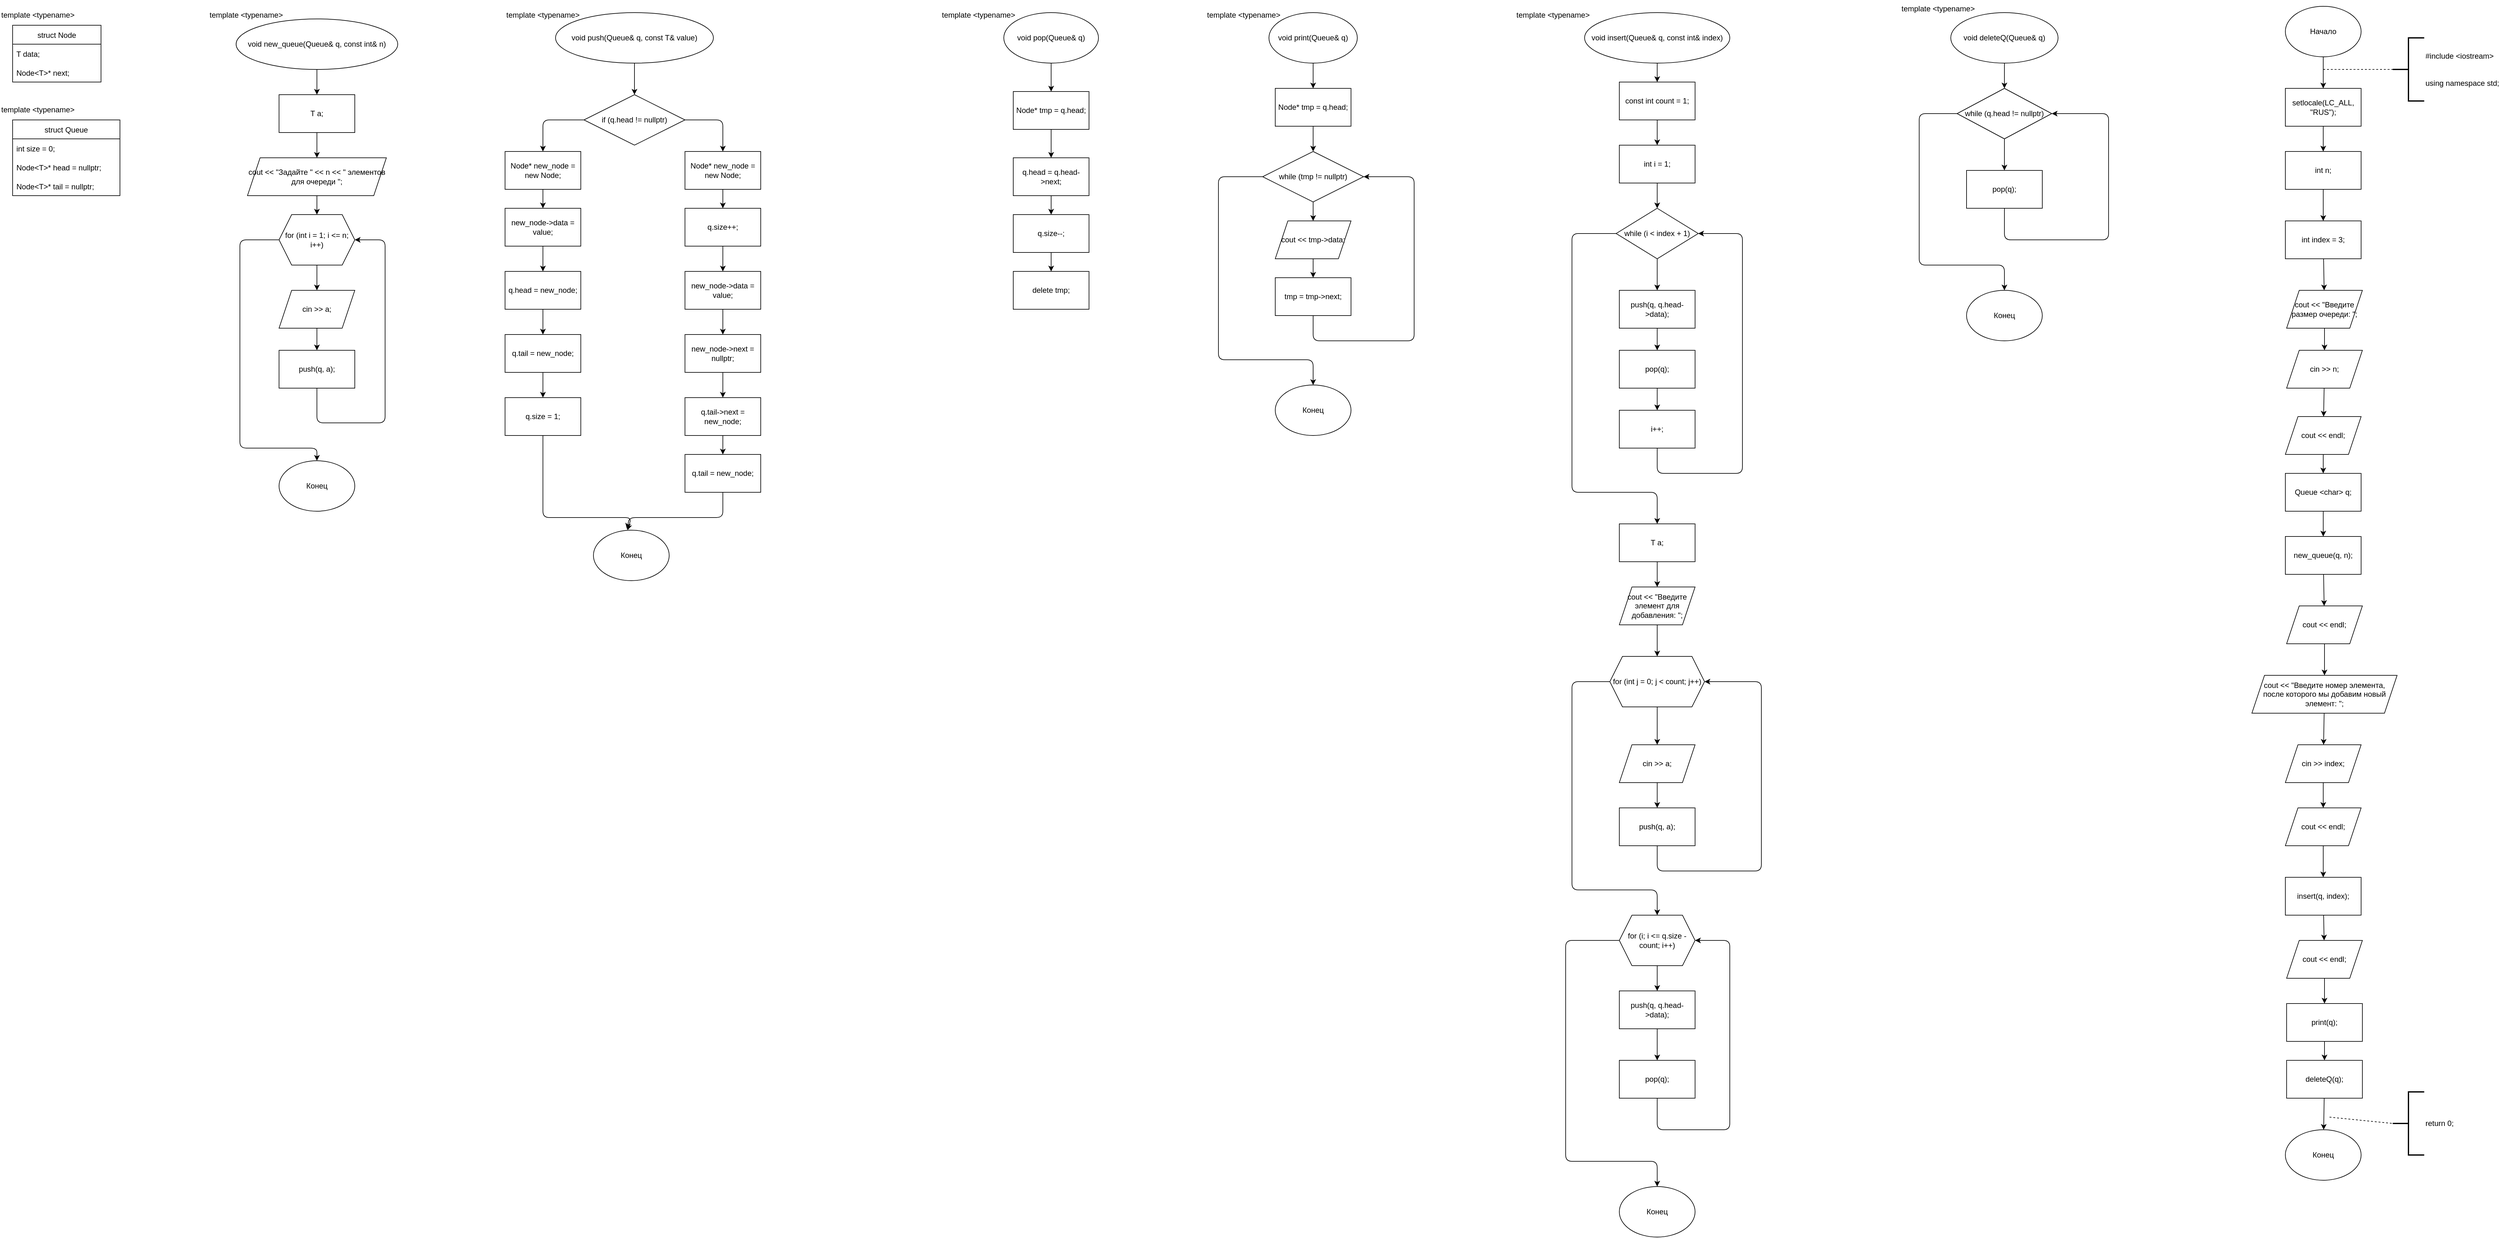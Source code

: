 <mxfile>
    <diagram id="CNbUgCN-7BdZedHb6hDY" name="Страница 1">
        <mxGraphModel dx="1118" dy="790" grid="1" gridSize="10" guides="1" tooltips="1" connect="1" arrows="1" fold="1" page="1" pageScale="1" pageWidth="827" pageHeight="1169" math="0" shadow="0">
            <root>
                <mxCell id="0"/>
                <mxCell id="1" parent="0"/>
                <mxCell id="2" value="struct Node" style="swimlane;fontStyle=0;childLayout=stackLayout;horizontal=1;startSize=30;horizontalStack=0;resizeParent=1;resizeParentMax=0;resizeLast=0;collapsible=1;marginBottom=0;" vertex="1" parent="1">
                    <mxGeometry x="60" y="40" width="140" height="90" as="geometry"/>
                </mxCell>
                <mxCell id="3" value="T data;" style="text;strokeColor=none;fillColor=none;align=left;verticalAlign=middle;spacingLeft=4;spacingRight=4;overflow=hidden;points=[[0,0.5],[1,0.5]];portConstraint=eastwest;rotatable=0;" vertex="1" parent="2">
                    <mxGeometry y="30" width="140" height="30" as="geometry"/>
                </mxCell>
                <mxCell id="4" value="Node&lt;T&gt;* next;" style="text;strokeColor=none;fillColor=none;align=left;verticalAlign=middle;spacingLeft=4;spacingRight=4;overflow=hidden;points=[[0,0.5],[1,0.5]];portConstraint=eastwest;rotatable=0;" vertex="1" parent="2">
                    <mxGeometry y="60" width="140" height="30" as="geometry"/>
                </mxCell>
                <mxCell id="6" value="template &amp;lt;typename&amp;gt;" style="text;whiteSpace=wrap;html=1;" vertex="1" parent="1">
                    <mxGeometry x="40" y="10" width="140" height="30" as="geometry"/>
                </mxCell>
                <mxCell id="7" value="struct Queue" style="swimlane;fontStyle=0;childLayout=stackLayout;horizontal=1;startSize=30;horizontalStack=0;resizeParent=1;resizeParentMax=0;resizeLast=0;collapsible=1;marginBottom=0;" vertex="1" parent="1">
                    <mxGeometry x="60" y="190" width="170" height="120" as="geometry"/>
                </mxCell>
                <mxCell id="8" value="int size = 0;" style="text;strokeColor=none;fillColor=none;align=left;verticalAlign=middle;spacingLeft=4;spacingRight=4;overflow=hidden;points=[[0,0.5],[1,0.5]];portConstraint=eastwest;rotatable=0;" vertex="1" parent="7">
                    <mxGeometry y="30" width="170" height="30" as="geometry"/>
                </mxCell>
                <mxCell id="9" value="Node&lt;T&gt;* head = nullptr;" style="text;strokeColor=none;fillColor=none;align=left;verticalAlign=middle;spacingLeft=4;spacingRight=4;overflow=hidden;points=[[0,0.5],[1,0.5]];portConstraint=eastwest;rotatable=0;" vertex="1" parent="7">
                    <mxGeometry y="60" width="170" height="30" as="geometry"/>
                </mxCell>
                <mxCell id="10" value="Node&lt;T&gt;* tail = nullptr;" style="text;strokeColor=none;fillColor=none;align=left;verticalAlign=middle;spacingLeft=4;spacingRight=4;overflow=hidden;points=[[0,0.5],[1,0.5]];portConstraint=eastwest;rotatable=0;" vertex="1" parent="7">
                    <mxGeometry y="90" width="170" height="30" as="geometry"/>
                </mxCell>
                <mxCell id="11" value="template &amp;lt;typename&amp;gt;" style="text;whiteSpace=wrap;html=1;" vertex="1" parent="1">
                    <mxGeometry x="40" y="160" width="140" height="30" as="geometry"/>
                </mxCell>
                <mxCell id="15" value="" style="edgeStyle=none;html=1;" edge="1" parent="1" source="12" target="14">
                    <mxGeometry relative="1" as="geometry"/>
                </mxCell>
                <mxCell id="12" value="void new_queue(Queue&lt;T&gt;&amp; q, const int&amp; n)" style="ellipse;whiteSpace=wrap;html=1;" vertex="1" parent="1">
                    <mxGeometry x="414" y="30" width="256" height="80" as="geometry"/>
                </mxCell>
                <mxCell id="13" value="template &amp;lt;typename&amp;gt;" style="text;whiteSpace=wrap;html=1;" vertex="1" parent="1">
                    <mxGeometry x="370" y="10" width="140" height="30" as="geometry"/>
                </mxCell>
                <mxCell id="18" value="" style="edgeStyle=none;html=1;" edge="1" parent="1" source="14" target="17">
                    <mxGeometry relative="1" as="geometry"/>
                </mxCell>
                <mxCell id="14" value="T a;" style="rounded=0;whiteSpace=wrap;html=1;" vertex="1" parent="1">
                    <mxGeometry x="482" y="150" width="120" height="60" as="geometry"/>
                </mxCell>
                <mxCell id="20" value="" style="edgeStyle=none;html=1;" edge="1" parent="1" source="17" target="19">
                    <mxGeometry relative="1" as="geometry"/>
                </mxCell>
                <mxCell id="17" value="cout &lt;&lt; &quot;Задайте &quot; &lt;&lt; n &lt;&lt; &quot; элементов для очереди &quot;;" style="shape=parallelogram;perimeter=parallelogramPerimeter;whiteSpace=wrap;html=1;fixedSize=1;" vertex="1" parent="1">
                    <mxGeometry x="432" y="250" width="220" height="60" as="geometry"/>
                </mxCell>
                <mxCell id="22" value="" style="edgeStyle=none;html=1;" edge="1" parent="1" source="19" target="21">
                    <mxGeometry relative="1" as="geometry"/>
                </mxCell>
                <mxCell id="27" style="edgeStyle=none;html=1;" edge="1" parent="1" source="19" target="26">
                    <mxGeometry relative="1" as="geometry">
                        <Array as="points">
                            <mxPoint x="420" y="380"/>
                            <mxPoint x="420" y="710"/>
                            <mxPoint x="542" y="710"/>
                        </Array>
                    </mxGeometry>
                </mxCell>
                <mxCell id="19" value="for (int i = 1; i &lt;= n; i++)" style="shape=hexagon;perimeter=hexagonPerimeter2;whiteSpace=wrap;html=1;fixedSize=1;" vertex="1" parent="1">
                    <mxGeometry x="482" y="340" width="120" height="80" as="geometry"/>
                </mxCell>
                <mxCell id="24" value="" style="edgeStyle=none;html=1;" edge="1" parent="1" source="21" target="23">
                    <mxGeometry relative="1" as="geometry"/>
                </mxCell>
                <mxCell id="21" value="cin &gt;&gt; a;" style="shape=parallelogram;perimeter=parallelogramPerimeter;whiteSpace=wrap;html=1;fixedSize=1;" vertex="1" parent="1">
                    <mxGeometry x="482" y="460" width="120" height="60" as="geometry"/>
                </mxCell>
                <mxCell id="25" style="edgeStyle=none;html=1;entryX=1;entryY=0.5;entryDx=0;entryDy=0;" edge="1" parent="1" source="23" target="19">
                    <mxGeometry relative="1" as="geometry">
                        <Array as="points">
                            <mxPoint x="542" y="670"/>
                            <mxPoint x="650" y="670"/>
                            <mxPoint x="650" y="380"/>
                        </Array>
                    </mxGeometry>
                </mxCell>
                <mxCell id="23" value="push(q, a);" style="rounded=0;whiteSpace=wrap;html=1;" vertex="1" parent="1">
                    <mxGeometry x="482" y="555" width="120" height="60" as="geometry"/>
                </mxCell>
                <mxCell id="26" value="Конец" style="ellipse;whiteSpace=wrap;html=1;" vertex="1" parent="1">
                    <mxGeometry x="482" y="730" width="120" height="80" as="geometry"/>
                </mxCell>
                <mxCell id="32" value="" style="edgeStyle=none;html=1;" edge="1" parent="1" source="28" target="31">
                    <mxGeometry relative="1" as="geometry"/>
                </mxCell>
                <mxCell id="28" value="void push(Queue&lt;T&gt;&amp; q, const T&amp; value)" style="ellipse;whiteSpace=wrap;html=1;" vertex="1" parent="1">
                    <mxGeometry x="920" y="20" width="250" height="80" as="geometry"/>
                </mxCell>
                <mxCell id="30" value="template &amp;lt;typename&amp;gt;" style="text;whiteSpace=wrap;html=1;" vertex="1" parent="1">
                    <mxGeometry x="840" y="10" width="140" height="30" as="geometry"/>
                </mxCell>
                <mxCell id="34" style="edgeStyle=none;html=1;entryX=0.5;entryY=0;entryDx=0;entryDy=0;" edge="1" parent="1" source="31" target="33">
                    <mxGeometry relative="1" as="geometry">
                        <Array as="points">
                            <mxPoint x="1185" y="190"/>
                        </Array>
                    </mxGeometry>
                </mxCell>
                <mxCell id="48" style="edgeStyle=none;html=1;entryX=0.5;entryY=0;entryDx=0;entryDy=0;" edge="1" parent="1" source="31" target="45">
                    <mxGeometry relative="1" as="geometry">
                        <Array as="points">
                            <mxPoint x="900" y="190"/>
                        </Array>
                    </mxGeometry>
                </mxCell>
                <mxCell id="31" value="if (q.head != nullptr)" style="rhombus;whiteSpace=wrap;html=1;" vertex="1" parent="1">
                    <mxGeometry x="965" y="150" width="160" height="80" as="geometry"/>
                </mxCell>
                <mxCell id="36" value="" style="edgeStyle=none;html=1;" edge="1" parent="1" source="33" target="35">
                    <mxGeometry relative="1" as="geometry"/>
                </mxCell>
                <mxCell id="33" value="Node&lt;T&gt;* new_node = new Node&lt;T&gt;;" style="rounded=0;whiteSpace=wrap;html=1;" vertex="1" parent="1">
                    <mxGeometry x="1125" y="240" width="120" height="60" as="geometry"/>
                </mxCell>
                <mxCell id="38" value="" style="edgeStyle=none;html=1;" edge="1" parent="1" source="35" target="37">
                    <mxGeometry relative="1" as="geometry"/>
                </mxCell>
                <mxCell id="35" value="q.size++;" style="rounded=0;whiteSpace=wrap;html=1;" vertex="1" parent="1">
                    <mxGeometry x="1125" y="330" width="120" height="60" as="geometry"/>
                </mxCell>
                <mxCell id="40" value="" style="edgeStyle=none;html=1;" edge="1" parent="1" source="37" target="39">
                    <mxGeometry relative="1" as="geometry"/>
                </mxCell>
                <mxCell id="37" value="new_node-&gt;data = value;" style="rounded=0;whiteSpace=wrap;html=1;" vertex="1" parent="1">
                    <mxGeometry x="1125" y="430" width="120" height="60" as="geometry"/>
                </mxCell>
                <mxCell id="42" value="" style="edgeStyle=none;html=1;" edge="1" parent="1" source="39" target="41">
                    <mxGeometry relative="1" as="geometry"/>
                </mxCell>
                <mxCell id="39" value="new_node-&gt;next = nullptr;" style="rounded=0;whiteSpace=wrap;html=1;" vertex="1" parent="1">
                    <mxGeometry x="1125" y="530" width="120" height="60" as="geometry"/>
                </mxCell>
                <mxCell id="44" value="" style="edgeStyle=none;html=1;" edge="1" parent="1" source="41" target="43">
                    <mxGeometry relative="1" as="geometry"/>
                </mxCell>
                <mxCell id="41" value="q.tail-&gt;next = new_node;" style="rounded=0;whiteSpace=wrap;html=1;" vertex="1" parent="1">
                    <mxGeometry x="1125" y="630" width="120" height="60" as="geometry"/>
                </mxCell>
                <mxCell id="56" style="edgeStyle=none;html=1;entryX=0.442;entryY=-0.025;entryDx=0;entryDy=0;entryPerimeter=0;" edge="1" parent="1" source="43" target="55">
                    <mxGeometry relative="1" as="geometry">
                        <Array as="points">
                            <mxPoint x="1185" y="820"/>
                            <mxPoint x="1037" y="820"/>
                        </Array>
                    </mxGeometry>
                </mxCell>
                <mxCell id="43" value="q.tail = new_node;" style="rounded=0;whiteSpace=wrap;html=1;" vertex="1" parent="1">
                    <mxGeometry x="1125" y="720" width="120" height="60" as="geometry"/>
                </mxCell>
                <mxCell id="47" value="" style="edgeStyle=none;html=1;" edge="1" parent="1" source="45" target="46">
                    <mxGeometry relative="1" as="geometry"/>
                </mxCell>
                <mxCell id="45" value="Node&lt;T&gt;* new_node = new Node&lt;T&gt;;" style="rounded=0;whiteSpace=wrap;html=1;" vertex="1" parent="1">
                    <mxGeometry x="840" y="240" width="120" height="60" as="geometry"/>
                </mxCell>
                <mxCell id="50" value="" style="edgeStyle=none;html=1;" edge="1" parent="1" source="46" target="49">
                    <mxGeometry relative="1" as="geometry"/>
                </mxCell>
                <mxCell id="46" value="new_node-&gt;data = value;" style="rounded=0;whiteSpace=wrap;html=1;" vertex="1" parent="1">
                    <mxGeometry x="840" y="330" width="120" height="60" as="geometry"/>
                </mxCell>
                <mxCell id="52" value="" style="edgeStyle=none;html=1;" edge="1" parent="1" source="49" target="51">
                    <mxGeometry relative="1" as="geometry"/>
                </mxCell>
                <mxCell id="49" value="q.head = new_node;" style="rounded=0;whiteSpace=wrap;html=1;" vertex="1" parent="1">
                    <mxGeometry x="840" y="430" width="120" height="60" as="geometry"/>
                </mxCell>
                <mxCell id="54" value="" style="edgeStyle=none;html=1;" edge="1" parent="1" source="51" target="53">
                    <mxGeometry relative="1" as="geometry"/>
                </mxCell>
                <mxCell id="51" value="q.tail = new_node;" style="rounded=0;whiteSpace=wrap;html=1;" vertex="1" parent="1">
                    <mxGeometry x="840" y="530" width="120" height="60" as="geometry"/>
                </mxCell>
                <mxCell id="57" style="edgeStyle=none;html=1;entryX=0.45;entryY=0;entryDx=0;entryDy=0;entryPerimeter=0;" edge="1" parent="1" source="53" target="55">
                    <mxGeometry relative="1" as="geometry">
                        <Array as="points">
                            <mxPoint x="900" y="820"/>
                            <mxPoint x="1040" y="820"/>
                        </Array>
                    </mxGeometry>
                </mxCell>
                <mxCell id="53" value="q.size = 1;" style="rounded=0;whiteSpace=wrap;html=1;" vertex="1" parent="1">
                    <mxGeometry x="840" y="630" width="120" height="60" as="geometry"/>
                </mxCell>
                <mxCell id="55" value="Конец" style="ellipse;whiteSpace=wrap;html=1;" vertex="1" parent="1">
                    <mxGeometry x="980" y="840" width="120" height="80" as="geometry"/>
                </mxCell>
                <mxCell id="61" value="" style="edgeStyle=none;html=1;" edge="1" parent="1" source="58" target="59">
                    <mxGeometry relative="1" as="geometry"/>
                </mxCell>
                <mxCell id="58" value="void pop(Queue&lt;T&gt;&amp; q)" style="ellipse;whiteSpace=wrap;html=1;" vertex="1" parent="1">
                    <mxGeometry x="1630" y="20" width="150" height="80" as="geometry"/>
                </mxCell>
                <mxCell id="62" value="" style="edgeStyle=none;html=1;" edge="1" parent="1" source="59" target="60">
                    <mxGeometry relative="1" as="geometry"/>
                </mxCell>
                <mxCell id="59" value="Node&lt;T&gt;* tmp = q.head;" style="rounded=0;whiteSpace=wrap;html=1;" vertex="1" parent="1">
                    <mxGeometry x="1645" y="145" width="120" height="60" as="geometry"/>
                </mxCell>
                <mxCell id="65" value="" style="edgeStyle=none;html=1;" edge="1" parent="1" source="60" target="64">
                    <mxGeometry relative="1" as="geometry"/>
                </mxCell>
                <mxCell id="60" value="q.head = q.head-&gt;next;" style="rounded=0;whiteSpace=wrap;html=1;" vertex="1" parent="1">
                    <mxGeometry x="1645" y="250" width="120" height="60" as="geometry"/>
                </mxCell>
                <mxCell id="63" value="template &amp;lt;typename&amp;gt;" style="text;whiteSpace=wrap;html=1;" vertex="1" parent="1">
                    <mxGeometry x="1530" y="10" width="140" height="30" as="geometry"/>
                </mxCell>
                <mxCell id="67" value="" style="edgeStyle=none;html=1;" edge="1" parent="1" source="64" target="66">
                    <mxGeometry relative="1" as="geometry"/>
                </mxCell>
                <mxCell id="64" value="q.size--;" style="rounded=0;whiteSpace=wrap;html=1;" vertex="1" parent="1">
                    <mxGeometry x="1645" y="340" width="120" height="60" as="geometry"/>
                </mxCell>
                <mxCell id="66" value="delete tmp;" style="rounded=0;whiteSpace=wrap;html=1;" vertex="1" parent="1">
                    <mxGeometry x="1645" y="430" width="120" height="60" as="geometry"/>
                </mxCell>
                <mxCell id="71" value="" style="edgeStyle=none;html=1;" edge="1" parent="1" source="68" target="70">
                    <mxGeometry relative="1" as="geometry"/>
                </mxCell>
                <mxCell id="68" value="void print(Queue&lt;T&gt;&amp; q)" style="ellipse;whiteSpace=wrap;html=1;" vertex="1" parent="1">
                    <mxGeometry x="2050" y="20" width="140" height="80" as="geometry"/>
                </mxCell>
                <mxCell id="69" value="template &amp;lt;typename&amp;gt;" style="text;whiteSpace=wrap;html=1;" vertex="1" parent="1">
                    <mxGeometry x="1950" y="10" width="140" height="30" as="geometry"/>
                </mxCell>
                <mxCell id="73" value="" style="edgeStyle=none;html=1;" edge="1" parent="1" source="70" target="72">
                    <mxGeometry relative="1" as="geometry"/>
                </mxCell>
                <mxCell id="70" value="Node&lt;T&gt;* tmp = q.head;" style="rounded=0;whiteSpace=wrap;html=1;" vertex="1" parent="1">
                    <mxGeometry x="2060" y="140" width="120" height="60" as="geometry"/>
                </mxCell>
                <mxCell id="75" value="" style="edgeStyle=none;html=1;" edge="1" parent="1" source="72" target="74">
                    <mxGeometry relative="1" as="geometry"/>
                </mxCell>
                <mxCell id="80" style="edgeStyle=none;html=1;" edge="1" parent="1" source="72" target="79">
                    <mxGeometry relative="1" as="geometry">
                        <Array as="points">
                            <mxPoint x="1970" y="280"/>
                            <mxPoint x="1970" y="570"/>
                            <mxPoint x="2120" y="570"/>
                        </Array>
                    </mxGeometry>
                </mxCell>
                <mxCell id="72" value="while (tmp != nullptr)" style="rhombus;whiteSpace=wrap;html=1;" vertex="1" parent="1">
                    <mxGeometry x="2040" y="240" width="160" height="80" as="geometry"/>
                </mxCell>
                <mxCell id="77" value="" style="edgeStyle=none;html=1;" edge="1" parent="1" source="74" target="76">
                    <mxGeometry relative="1" as="geometry"/>
                </mxCell>
                <mxCell id="74" value="cout &lt;&lt; tmp-&gt;data;" style="shape=parallelogram;perimeter=parallelogramPerimeter;whiteSpace=wrap;html=1;fixedSize=1;" vertex="1" parent="1">
                    <mxGeometry x="2060" y="350" width="120" height="60" as="geometry"/>
                </mxCell>
                <mxCell id="78" style="edgeStyle=none;html=1;entryX=1;entryY=0.5;entryDx=0;entryDy=0;" edge="1" parent="1" source="76" target="72">
                    <mxGeometry relative="1" as="geometry">
                        <Array as="points">
                            <mxPoint x="2120" y="540"/>
                            <mxPoint x="2280" y="540"/>
                            <mxPoint x="2280" y="280"/>
                        </Array>
                    </mxGeometry>
                </mxCell>
                <mxCell id="76" value="tmp = tmp-&gt;next;" style="rounded=0;whiteSpace=wrap;html=1;" vertex="1" parent="1">
                    <mxGeometry x="2060" y="440" width="120" height="60" as="geometry"/>
                </mxCell>
                <mxCell id="79" value="Конец" style="ellipse;whiteSpace=wrap;html=1;" vertex="1" parent="1">
                    <mxGeometry x="2060" y="610" width="120" height="80" as="geometry"/>
                </mxCell>
                <mxCell id="84" value="" style="edgeStyle=none;html=1;" edge="1" parent="1" source="81" target="83">
                    <mxGeometry relative="1" as="geometry"/>
                </mxCell>
                <mxCell id="81" value="void insert(Queue&lt;T&gt;&amp; q, const int&amp; index)" style="ellipse;whiteSpace=wrap;html=1;" vertex="1" parent="1">
                    <mxGeometry x="2550" y="20" width="230" height="80" as="geometry"/>
                </mxCell>
                <mxCell id="82" value="template &amp;lt;typename&amp;gt;" style="text;whiteSpace=wrap;html=1;" vertex="1" parent="1">
                    <mxGeometry x="2440" y="10" width="140" height="30" as="geometry"/>
                </mxCell>
                <mxCell id="86" value="" style="edgeStyle=none;html=1;" edge="1" parent="1" source="83" target="85">
                    <mxGeometry relative="1" as="geometry"/>
                </mxCell>
                <mxCell id="83" value="const int count = 1;" style="rounded=0;whiteSpace=wrap;html=1;" vertex="1" parent="1">
                    <mxGeometry x="2605" y="130" width="120" height="60" as="geometry"/>
                </mxCell>
                <mxCell id="88" value="" style="edgeStyle=none;html=1;" edge="1" parent="1" source="85" target="87">
                    <mxGeometry relative="1" as="geometry"/>
                </mxCell>
                <mxCell id="85" value="int i = 1;" style="rounded=0;whiteSpace=wrap;html=1;" vertex="1" parent="1">
                    <mxGeometry x="2605" y="230" width="120" height="60" as="geometry"/>
                </mxCell>
                <mxCell id="90" value="" style="edgeStyle=none;html=1;" edge="1" parent="1" source="87" target="89">
                    <mxGeometry relative="1" as="geometry"/>
                </mxCell>
                <mxCell id="97" style="edgeStyle=none;html=1;entryX=0.5;entryY=0;entryDx=0;entryDy=0;" edge="1" parent="1" source="87" target="96">
                    <mxGeometry relative="1" as="geometry">
                        <Array as="points">
                            <mxPoint x="2530" y="370"/>
                            <mxPoint x="2530" y="780"/>
                            <mxPoint x="2665" y="780"/>
                        </Array>
                    </mxGeometry>
                </mxCell>
                <mxCell id="87" value="while (i &lt; index + 1)" style="rhombus;whiteSpace=wrap;html=1;" vertex="1" parent="1">
                    <mxGeometry x="2600" y="330" width="130" height="80" as="geometry"/>
                </mxCell>
                <mxCell id="92" value="" style="edgeStyle=none;html=1;" edge="1" parent="1" source="89" target="91">
                    <mxGeometry relative="1" as="geometry"/>
                </mxCell>
                <mxCell id="89" value="push(q, q.head-&gt;data);" style="rounded=0;whiteSpace=wrap;html=1;" vertex="1" parent="1">
                    <mxGeometry x="2605" y="460" width="120" height="60" as="geometry"/>
                </mxCell>
                <mxCell id="94" value="" style="edgeStyle=none;html=1;" edge="1" parent="1" source="91" target="93">
                    <mxGeometry relative="1" as="geometry"/>
                </mxCell>
                <mxCell id="91" value="pop(q);" style="rounded=0;whiteSpace=wrap;html=1;" vertex="1" parent="1">
                    <mxGeometry x="2605" y="555" width="120" height="60" as="geometry"/>
                </mxCell>
                <mxCell id="95" style="edgeStyle=none;html=1;entryX=1;entryY=0.5;entryDx=0;entryDy=0;" edge="1" parent="1" source="93" target="87">
                    <mxGeometry relative="1" as="geometry">
                        <Array as="points">
                            <mxPoint x="2665" y="750"/>
                            <mxPoint x="2800" y="750"/>
                            <mxPoint x="2800" y="370"/>
                        </Array>
                    </mxGeometry>
                </mxCell>
                <mxCell id="93" value="i++;" style="rounded=0;whiteSpace=wrap;html=1;" vertex="1" parent="1">
                    <mxGeometry x="2605" y="650" width="120" height="60" as="geometry"/>
                </mxCell>
                <mxCell id="99" value="" style="edgeStyle=none;html=1;" edge="1" parent="1" source="96" target="98">
                    <mxGeometry relative="1" as="geometry"/>
                </mxCell>
                <mxCell id="96" value="T a;" style="rounded=0;whiteSpace=wrap;html=1;" vertex="1" parent="1">
                    <mxGeometry x="2605" y="830" width="120" height="60" as="geometry"/>
                </mxCell>
                <mxCell id="101" value="" style="edgeStyle=none;html=1;" edge="1" parent="1" source="98" target="100">
                    <mxGeometry relative="1" as="geometry"/>
                </mxCell>
                <mxCell id="98" value="cout &lt;&lt; &quot;Введите элемент для добавления: &quot;;" style="shape=parallelogram;perimeter=parallelogramPerimeter;whiteSpace=wrap;html=1;fixedSize=1;" vertex="1" parent="1">
                    <mxGeometry x="2605" y="930" width="120" height="60" as="geometry"/>
                </mxCell>
                <mxCell id="103" value="" style="edgeStyle=none;html=1;" edge="1" parent="1" source="100" target="102">
                    <mxGeometry relative="1" as="geometry"/>
                </mxCell>
                <mxCell id="108" style="edgeStyle=none;html=1;" edge="1" parent="1" source="100" target="106">
                    <mxGeometry relative="1" as="geometry">
                        <Array as="points">
                            <mxPoint x="2530" y="1080"/>
                            <mxPoint x="2530" y="1410"/>
                            <mxPoint x="2665" y="1410"/>
                        </Array>
                    </mxGeometry>
                </mxCell>
                <mxCell id="100" value="for (int j = 0; j &lt; count; j++)" style="shape=hexagon;perimeter=hexagonPerimeter2;whiteSpace=wrap;html=1;fixedSize=1;" vertex="1" parent="1">
                    <mxGeometry x="2590" y="1040" width="150" height="80" as="geometry"/>
                </mxCell>
                <mxCell id="105" value="" style="edgeStyle=none;html=1;" edge="1" parent="1" source="102" target="104">
                    <mxGeometry relative="1" as="geometry"/>
                </mxCell>
                <mxCell id="102" value="cin &gt;&gt; a;" style="shape=parallelogram;perimeter=parallelogramPerimeter;whiteSpace=wrap;html=1;fixedSize=1;" vertex="1" parent="1">
                    <mxGeometry x="2605" y="1180" width="120" height="60" as="geometry"/>
                </mxCell>
                <mxCell id="107" style="edgeStyle=none;html=1;entryX=1;entryY=0.5;entryDx=0;entryDy=0;" edge="1" parent="1" source="104" target="100">
                    <mxGeometry relative="1" as="geometry">
                        <Array as="points">
                            <mxPoint x="2665" y="1380"/>
                            <mxPoint x="2830" y="1380"/>
                            <mxPoint x="2830" y="1080"/>
                        </Array>
                    </mxGeometry>
                </mxCell>
                <mxCell id="104" value="push(q, a);" style="rounded=0;whiteSpace=wrap;html=1;" vertex="1" parent="1">
                    <mxGeometry x="2605" y="1280" width="120" height="60" as="geometry"/>
                </mxCell>
                <mxCell id="110" value="" style="edgeStyle=none;html=1;" edge="1" parent="1" source="106" target="109">
                    <mxGeometry relative="1" as="geometry"/>
                </mxCell>
                <mxCell id="115" style="edgeStyle=none;html=1;entryX=0.5;entryY=0;entryDx=0;entryDy=0;" edge="1" parent="1" source="106" target="114">
                    <mxGeometry relative="1" as="geometry">
                        <Array as="points">
                            <mxPoint x="2520" y="1490"/>
                            <mxPoint x="2520" y="1840"/>
                            <mxPoint x="2665" y="1840"/>
                        </Array>
                    </mxGeometry>
                </mxCell>
                <mxCell id="106" value="for (i; i &lt;= q.size - count; i++)" style="shape=hexagon;perimeter=hexagonPerimeter2;whiteSpace=wrap;html=1;fixedSize=1;" vertex="1" parent="1">
                    <mxGeometry x="2605" y="1450" width="120" height="80" as="geometry"/>
                </mxCell>
                <mxCell id="112" value="" style="edgeStyle=none;html=1;" edge="1" parent="1" source="109" target="111">
                    <mxGeometry relative="1" as="geometry"/>
                </mxCell>
                <mxCell id="109" value="push(q, q.head-&gt;data);" style="rounded=0;whiteSpace=wrap;html=1;" vertex="1" parent="1">
                    <mxGeometry x="2605" y="1570" width="120" height="60" as="geometry"/>
                </mxCell>
                <mxCell id="113" style="edgeStyle=none;html=1;entryX=1;entryY=0.5;entryDx=0;entryDy=0;" edge="1" parent="1" source="111" target="106">
                    <mxGeometry relative="1" as="geometry">
                        <Array as="points">
                            <mxPoint x="2665" y="1790"/>
                            <mxPoint x="2780" y="1790"/>
                            <mxPoint x="2780" y="1490"/>
                        </Array>
                    </mxGeometry>
                </mxCell>
                <mxCell id="111" value="pop(q);" style="rounded=0;whiteSpace=wrap;html=1;" vertex="1" parent="1">
                    <mxGeometry x="2605" y="1680" width="120" height="60" as="geometry"/>
                </mxCell>
                <mxCell id="114" value="Конец" style="ellipse;whiteSpace=wrap;html=1;" vertex="1" parent="1">
                    <mxGeometry x="2605" y="1880" width="120" height="80" as="geometry"/>
                </mxCell>
                <mxCell id="119" value="" style="edgeStyle=none;html=1;" edge="1" parent="1" source="116" target="118">
                    <mxGeometry relative="1" as="geometry"/>
                </mxCell>
                <mxCell id="116" value="void deleteQ(Queue&lt;T&gt;&amp; q)" style="ellipse;whiteSpace=wrap;html=1;" vertex="1" parent="1">
                    <mxGeometry x="3130" y="20" width="170" height="80" as="geometry"/>
                </mxCell>
                <mxCell id="117" value="template &amp;lt;typename&amp;gt;" style="text;whiteSpace=wrap;html=1;" vertex="1" parent="1">
                    <mxGeometry x="3050" width="140" height="30" as="geometry"/>
                </mxCell>
                <mxCell id="121" value="" style="edgeStyle=none;html=1;" edge="1" parent="1" source="118" target="120">
                    <mxGeometry relative="1" as="geometry"/>
                </mxCell>
                <mxCell id="124" style="edgeStyle=none;html=1;entryX=0.5;entryY=0;entryDx=0;entryDy=0;" edge="1" parent="1" source="118" target="123">
                    <mxGeometry relative="1" as="geometry">
                        <Array as="points">
                            <mxPoint x="3080" y="180"/>
                            <mxPoint x="3080" y="420"/>
                            <mxPoint x="3215" y="420"/>
                        </Array>
                    </mxGeometry>
                </mxCell>
                <mxCell id="118" value="while (q.head != nullptr)" style="rhombus;whiteSpace=wrap;html=1;" vertex="1" parent="1">
                    <mxGeometry x="3140" y="140" width="150" height="80" as="geometry"/>
                </mxCell>
                <mxCell id="122" style="edgeStyle=none;html=1;entryX=1;entryY=0.5;entryDx=0;entryDy=0;" edge="1" parent="1" source="120" target="118">
                    <mxGeometry relative="1" as="geometry">
                        <Array as="points">
                            <mxPoint x="3215" y="380"/>
                            <mxPoint x="3380" y="380"/>
                            <mxPoint x="3380" y="180"/>
                        </Array>
                    </mxGeometry>
                </mxCell>
                <mxCell id="120" value="pop(q);" style="rounded=0;whiteSpace=wrap;html=1;" vertex="1" parent="1">
                    <mxGeometry x="3155" y="270" width="120" height="60" as="geometry"/>
                </mxCell>
                <mxCell id="123" value="Конец" style="ellipse;whiteSpace=wrap;html=1;" vertex="1" parent="1">
                    <mxGeometry x="3155" y="460" width="120" height="80" as="geometry"/>
                </mxCell>
                <mxCell id="128" value="" style="edgeStyle=none;html=1;" edge="1" parent="1" source="125" target="126">
                    <mxGeometry relative="1" as="geometry"/>
                </mxCell>
                <mxCell id="125" value="Начало" style="ellipse;whiteSpace=wrap;html=1;" vertex="1" parent="1">
                    <mxGeometry x="3660" y="10" width="120" height="80" as="geometry"/>
                </mxCell>
                <mxCell id="131" value="" style="edgeStyle=none;html=1;" edge="1" parent="1" source="126" target="130">
                    <mxGeometry relative="1" as="geometry"/>
                </mxCell>
                <mxCell id="126" value="setlocale(LC_ALL, &quot;RUS&quot;);" style="rounded=0;whiteSpace=wrap;html=1;" vertex="1" parent="1">
                    <mxGeometry x="3660" y="140" width="120" height="60" as="geometry"/>
                </mxCell>
                <mxCell id="127" value="#include &amp;lt;iostream&amp;gt;&lt;br&gt;&lt;br&gt;&lt;br&gt;using namespace std;" style="strokeWidth=2;html=1;shape=mxgraph.flowchart.annotation_2;align=left;labelPosition=right;pointerEvents=1;" vertex="1" parent="1">
                    <mxGeometry x="3830" y="60" width="50" height="100" as="geometry"/>
                </mxCell>
                <mxCell id="129" value="" style="endArrow=none;dashed=1;html=1;entryX=0;entryY=0.5;entryDx=0;entryDy=0;entryPerimeter=0;" edge="1" parent="1" target="127">
                    <mxGeometry width="50" height="50" relative="1" as="geometry">
                        <mxPoint x="3720" y="110" as="sourcePoint"/>
                        <mxPoint x="3780" y="20" as="targetPoint"/>
                    </mxGeometry>
                </mxCell>
                <mxCell id="133" value="" style="edgeStyle=none;html=1;" edge="1" parent="1" source="130" target="132">
                    <mxGeometry relative="1" as="geometry"/>
                </mxCell>
                <mxCell id="130" value="int n;" style="rounded=0;whiteSpace=wrap;html=1;" vertex="1" parent="1">
                    <mxGeometry x="3660" y="240" width="120" height="60" as="geometry"/>
                </mxCell>
                <mxCell id="135" value="" style="edgeStyle=none;html=1;" edge="1" parent="1" source="132" target="134">
                    <mxGeometry relative="1" as="geometry"/>
                </mxCell>
                <mxCell id="132" value="int index = 3;" style="rounded=0;whiteSpace=wrap;html=1;" vertex="1" parent="1">
                    <mxGeometry x="3660" y="350" width="120" height="60" as="geometry"/>
                </mxCell>
                <mxCell id="137" value="" style="edgeStyle=none;html=1;" edge="1" parent="1" source="134" target="136">
                    <mxGeometry relative="1" as="geometry"/>
                </mxCell>
                <mxCell id="134" value="cout &lt;&lt; &quot;Введите размер очереди: &quot;;" style="shape=parallelogram;perimeter=parallelogramPerimeter;whiteSpace=wrap;html=1;fixedSize=1;" vertex="1" parent="1">
                    <mxGeometry x="3662" y="460" width="120" height="60" as="geometry"/>
                </mxCell>
                <mxCell id="139" value="" style="edgeStyle=none;html=1;" edge="1" parent="1" source="136" target="138">
                    <mxGeometry relative="1" as="geometry"/>
                </mxCell>
                <mxCell id="136" value="cin &gt;&gt; n;" style="shape=parallelogram;perimeter=parallelogramPerimeter;whiteSpace=wrap;html=1;fixedSize=1;" vertex="1" parent="1">
                    <mxGeometry x="3662" y="555" width="120" height="60" as="geometry"/>
                </mxCell>
                <mxCell id="141" value="" style="edgeStyle=none;html=1;" edge="1" parent="1" source="138" target="140">
                    <mxGeometry relative="1" as="geometry"/>
                </mxCell>
                <mxCell id="138" value="cout &lt;&lt; endl;" style="shape=parallelogram;perimeter=parallelogramPerimeter;whiteSpace=wrap;html=1;fixedSize=1;" vertex="1" parent="1">
                    <mxGeometry x="3660" y="660" width="120" height="60" as="geometry"/>
                </mxCell>
                <mxCell id="143" value="" style="edgeStyle=none;html=1;" edge="1" parent="1" source="140" target="142">
                    <mxGeometry relative="1" as="geometry"/>
                </mxCell>
                <mxCell id="140" value="Queue &amp;lt;char&amp;gt; q;" style="rounded=0;whiteSpace=wrap;html=1;" vertex="1" parent="1">
                    <mxGeometry x="3660" y="750" width="120" height="60" as="geometry"/>
                </mxCell>
                <mxCell id="145" value="" style="edgeStyle=none;html=1;" edge="1" parent="1" source="142" target="144">
                    <mxGeometry relative="1" as="geometry"/>
                </mxCell>
                <mxCell id="142" value="new_queue(q, n);" style="rounded=0;whiteSpace=wrap;html=1;" vertex="1" parent="1">
                    <mxGeometry x="3660" y="850" width="120" height="60" as="geometry"/>
                </mxCell>
                <mxCell id="147" value="" style="edgeStyle=none;html=1;" edge="1" parent="1" source="144" target="146">
                    <mxGeometry relative="1" as="geometry"/>
                </mxCell>
                <mxCell id="144" value="cout &lt;&lt; endl;" style="shape=parallelogram;perimeter=parallelogramPerimeter;whiteSpace=wrap;html=1;fixedSize=1;" vertex="1" parent="1">
                    <mxGeometry x="3662" y="960" width="120" height="60" as="geometry"/>
                </mxCell>
                <mxCell id="149" value="" style="edgeStyle=none;html=1;" edge="1" parent="1" source="146" target="148">
                    <mxGeometry relative="1" as="geometry"/>
                </mxCell>
                <mxCell id="146" value="cout &lt;&lt; &quot;Введите номер элемента, после которого мы добавим новый элемент: &quot;;" style="shape=parallelogram;perimeter=parallelogramPerimeter;whiteSpace=wrap;html=1;fixedSize=1;" vertex="1" parent="1">
                    <mxGeometry x="3607" y="1070" width="230" height="60" as="geometry"/>
                </mxCell>
                <mxCell id="151" value="" style="edgeStyle=none;html=1;" edge="1" parent="1" source="148" target="150">
                    <mxGeometry relative="1" as="geometry"/>
                </mxCell>
                <mxCell id="148" value="cin &gt;&gt; index;" style="shape=parallelogram;perimeter=parallelogramPerimeter;whiteSpace=wrap;html=1;fixedSize=1;" vertex="1" parent="1">
                    <mxGeometry x="3660" y="1180" width="120" height="60" as="geometry"/>
                </mxCell>
                <mxCell id="153" value="" style="edgeStyle=none;html=1;" edge="1" parent="1" source="150" target="152">
                    <mxGeometry relative="1" as="geometry"/>
                </mxCell>
                <mxCell id="150" value="cout &lt;&lt; endl;" style="shape=parallelogram;perimeter=parallelogramPerimeter;whiteSpace=wrap;html=1;fixedSize=1;" vertex="1" parent="1">
                    <mxGeometry x="3660" y="1280" width="120" height="60" as="geometry"/>
                </mxCell>
                <mxCell id="155" value="" style="edgeStyle=none;html=1;" edge="1" parent="1" source="152" target="154">
                    <mxGeometry relative="1" as="geometry"/>
                </mxCell>
                <mxCell id="152" value="insert(q, index);" style="rounded=0;whiteSpace=wrap;html=1;" vertex="1" parent="1">
                    <mxGeometry x="3660" y="1390" width="120" height="60" as="geometry"/>
                </mxCell>
                <mxCell id="157" value="" style="edgeStyle=none;html=1;" edge="1" parent="1" source="154" target="156">
                    <mxGeometry relative="1" as="geometry"/>
                </mxCell>
                <mxCell id="154" value="cout &lt;&lt; endl;" style="shape=parallelogram;perimeter=parallelogramPerimeter;whiteSpace=wrap;html=1;fixedSize=1;" vertex="1" parent="1">
                    <mxGeometry x="3662" y="1490" width="120" height="60" as="geometry"/>
                </mxCell>
                <mxCell id="159" value="" style="edgeStyle=none;html=1;" edge="1" parent="1" source="156" target="158">
                    <mxGeometry relative="1" as="geometry"/>
                </mxCell>
                <mxCell id="156" value="print(q);" style="rounded=0;whiteSpace=wrap;html=1;" vertex="1" parent="1">
                    <mxGeometry x="3662" y="1590" width="120" height="60" as="geometry"/>
                </mxCell>
                <mxCell id="161" value="" style="edgeStyle=none;html=1;" edge="1" parent="1" source="158" target="160">
                    <mxGeometry relative="1" as="geometry"/>
                </mxCell>
                <mxCell id="158" value="deleteQ(q);" style="rounded=0;whiteSpace=wrap;html=1;" vertex="1" parent="1">
                    <mxGeometry x="3662" y="1680" width="120" height="60" as="geometry"/>
                </mxCell>
                <mxCell id="160" value="Конец" style="ellipse;whiteSpace=wrap;html=1;" vertex="1" parent="1">
                    <mxGeometry x="3660" y="1790" width="120" height="80" as="geometry"/>
                </mxCell>
                <mxCell id="162" value="return 0;" style="strokeWidth=2;html=1;shape=mxgraph.flowchart.annotation_2;align=left;labelPosition=right;pointerEvents=1;" vertex="1" parent="1">
                    <mxGeometry x="3830" y="1730" width="50" height="100" as="geometry"/>
                </mxCell>
                <mxCell id="163" value="" style="endArrow=none;dashed=1;html=1;entryX=0;entryY=0.5;entryDx=0;entryDy=0;entryPerimeter=0;" edge="1" parent="1" target="162">
                    <mxGeometry width="50" height="50" relative="1" as="geometry">
                        <mxPoint x="3730" y="1770" as="sourcePoint"/>
                        <mxPoint x="3780" y="1730" as="targetPoint"/>
                    </mxGeometry>
                </mxCell>
            </root>
        </mxGraphModel>
    </diagram>
</mxfile>